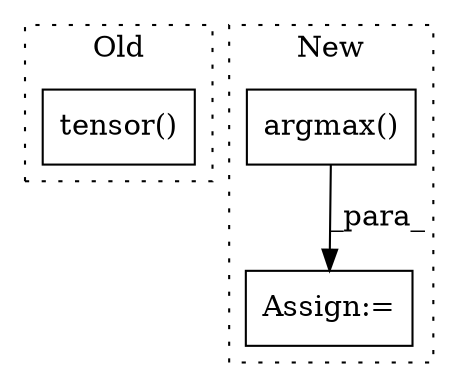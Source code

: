 digraph G {
subgraph cluster0 {
1 [label="tensor()" a="75" s="1046,1060" l="13,1" shape="box"];
label = "Old";
style="dotted";
}
subgraph cluster1 {
2 [label="argmax()" a="75" s="1068,1090" l="13,8" shape="box"];
3 [label="Assign:=" a="68" s="1111" l="3" shape="box"];
label = "New";
style="dotted";
}
2 -> 3 [label="_para_"];
}